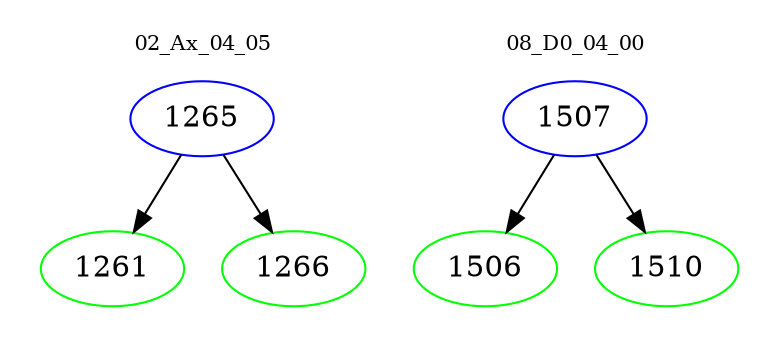 digraph{
subgraph cluster_0 {
color = white
label = "02_Ax_04_05";
fontsize=10;
T0_1265 [label="1265", color="blue"]
T0_1265 -> T0_1261 [color="black"]
T0_1261 [label="1261", color="green"]
T0_1265 -> T0_1266 [color="black"]
T0_1266 [label="1266", color="green"]
}
subgraph cluster_1 {
color = white
label = "08_D0_04_00";
fontsize=10;
T1_1507 [label="1507", color="blue"]
T1_1507 -> T1_1506 [color="black"]
T1_1506 [label="1506", color="green"]
T1_1507 -> T1_1510 [color="black"]
T1_1510 [label="1510", color="green"]
}
}
